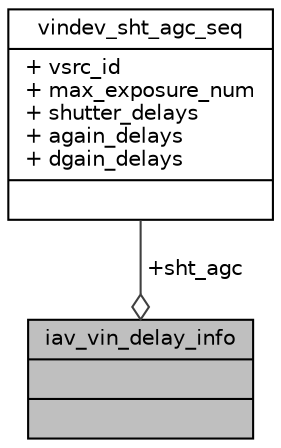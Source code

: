 digraph "iav_vin_delay_info"
{
 // INTERACTIVE_SVG=YES
 // LATEX_PDF_SIZE
  bgcolor="transparent";
  edge [fontname="Helvetica",fontsize="10",labelfontname="Helvetica",labelfontsize="10"];
  node [fontname="Helvetica",fontsize="10",shape=record];
  Node1 [label="{iav_vin_delay_info\n||}",height=0.2,width=0.4,color="black", fillcolor="grey75", style="filled", fontcolor="black",tooltip=" "];
  Node2 -> Node1 [color="grey25",fontsize="10",style="solid",label=" +sht_agc" ,arrowhead="odiamond",fontname="Helvetica"];
  Node2 [label="{vindev_sht_agc_seq\n|+ vsrc_id\l+ max_exposure_num\l+ shutter_delays\l+ again_delays\l+ dgain_delays\l|}",height=0.2,width=0.4,color="black",URL="$da/d7f/structvindev__sht__agc__seq.html",tooltip=" "];
}
